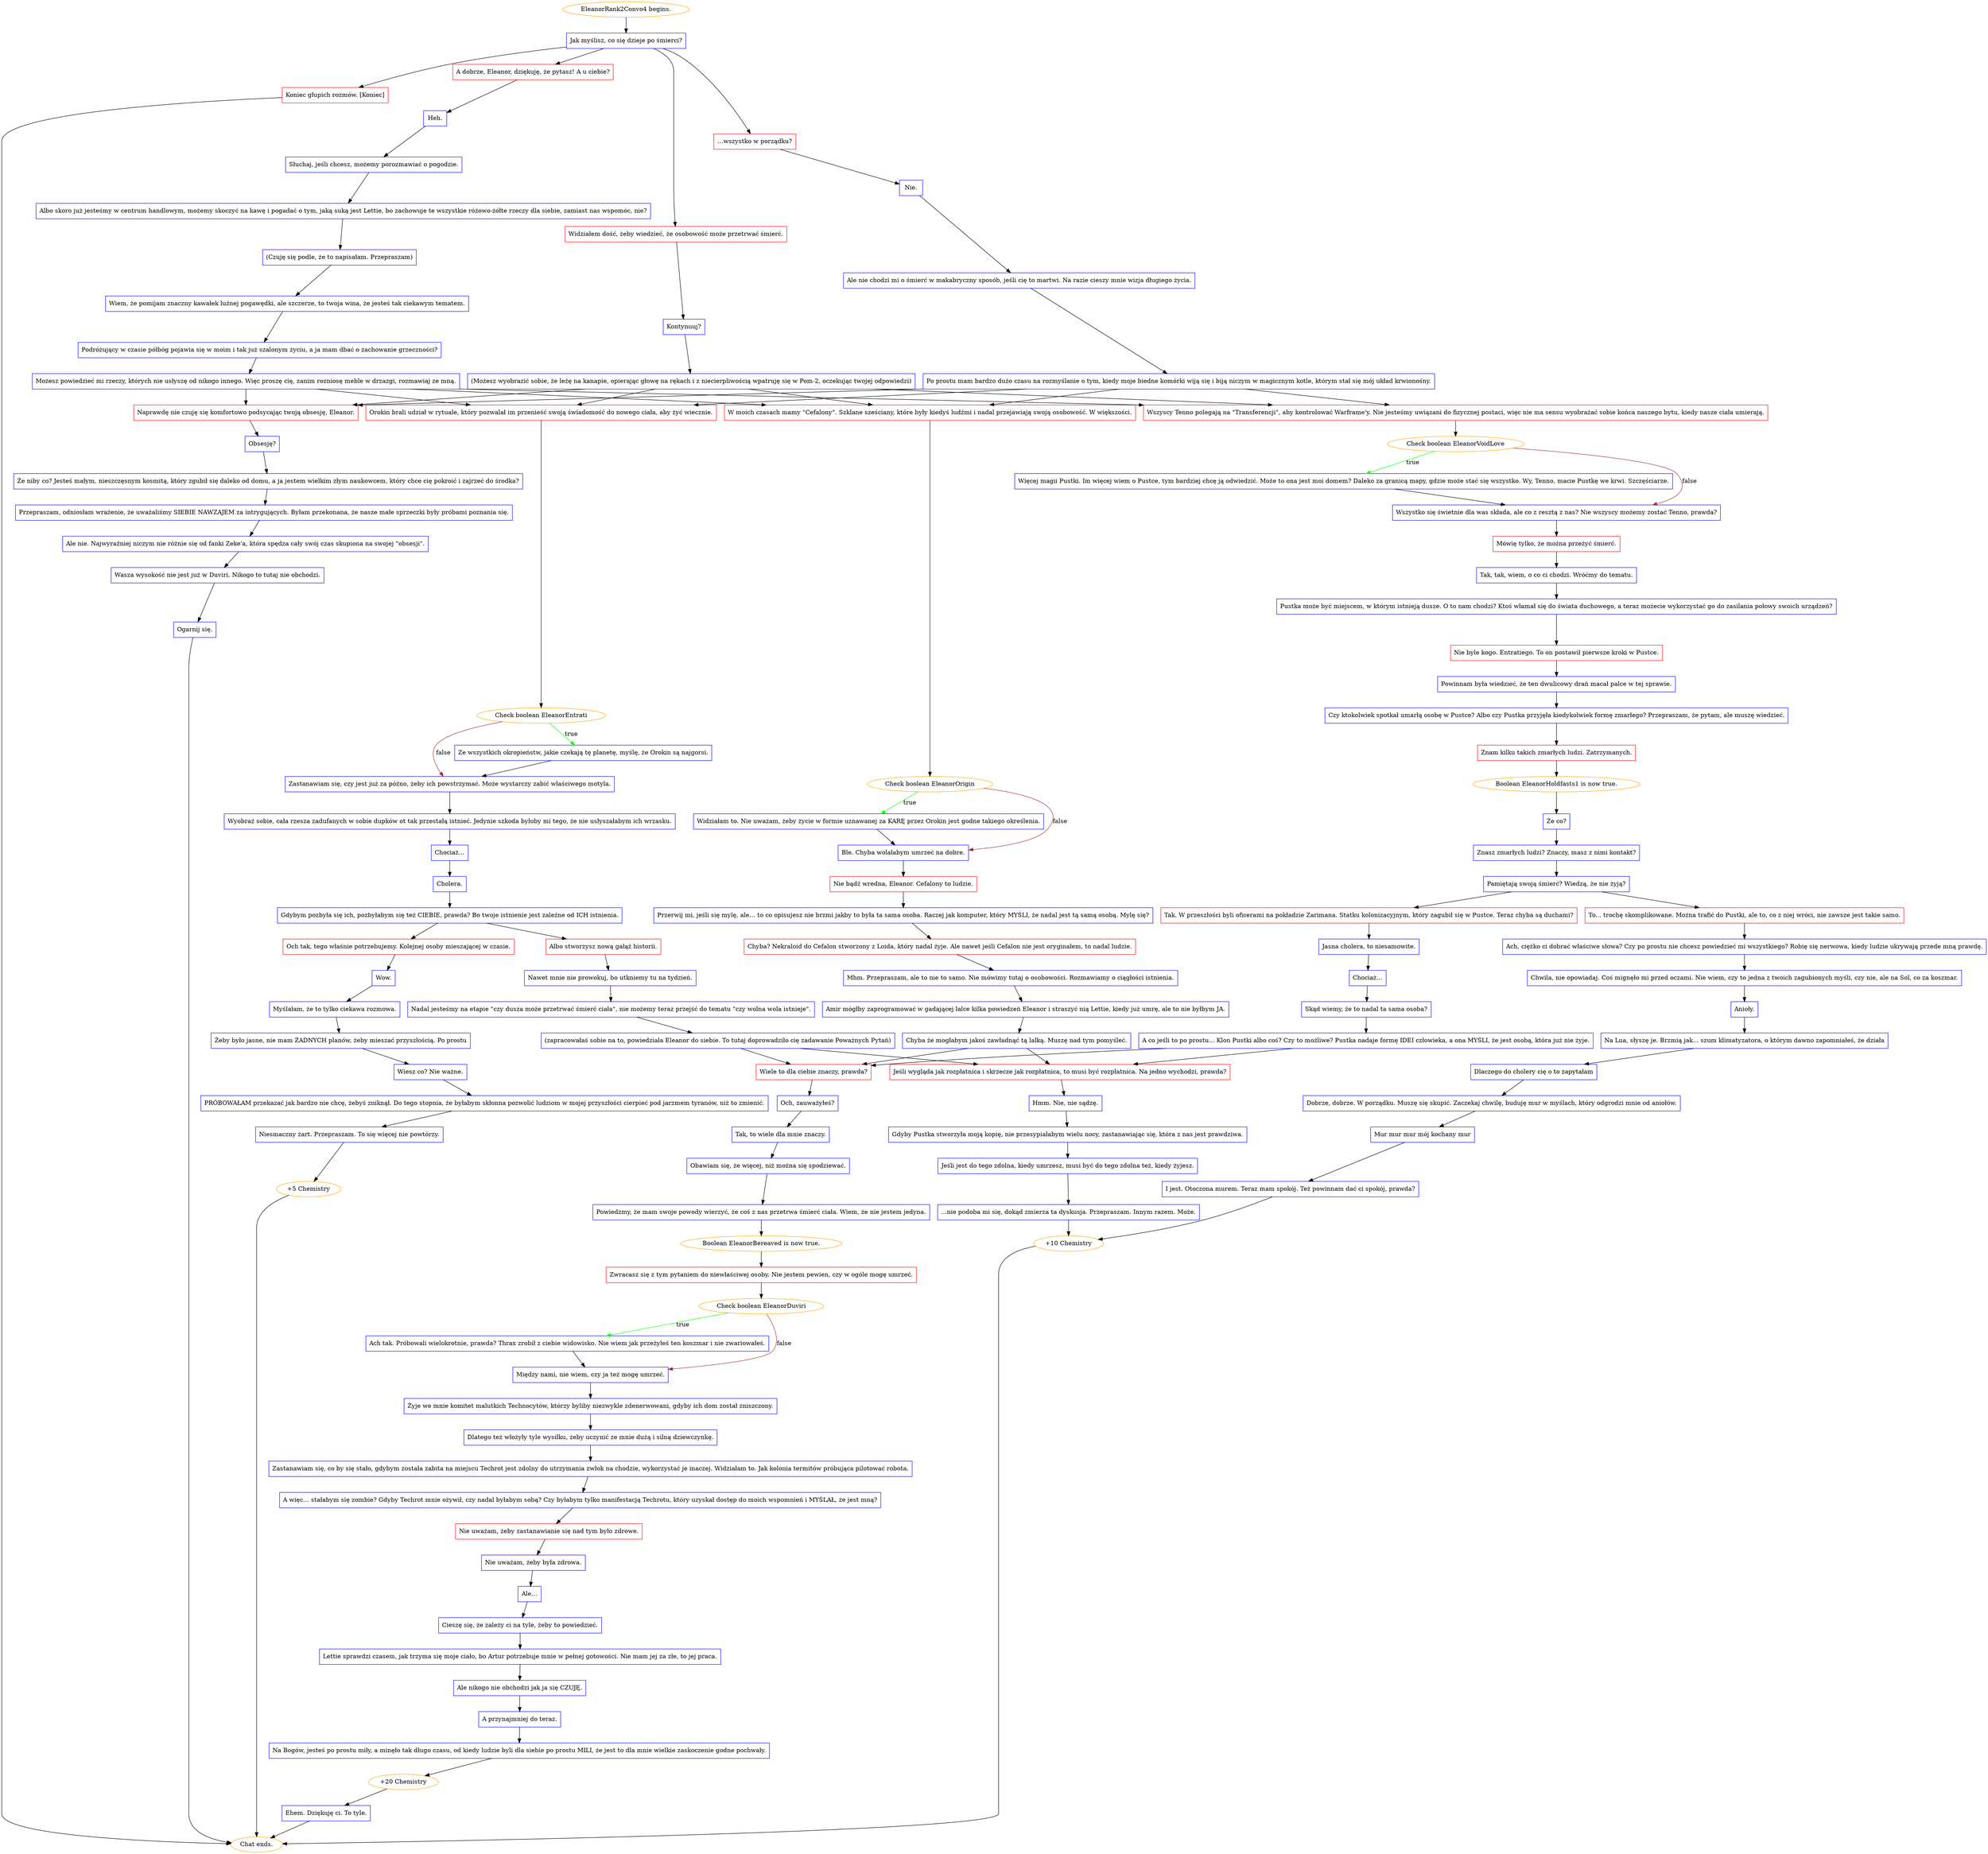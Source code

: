 digraph {
	"EleanorRank2Convo4 begins." [color=orange];
		"EleanorRank2Convo4 begins." -> j1810298703;
	j1810298703 [label="Jak myślisz, co się dzieje po śmierci?",shape=box,color=blue];
		j1810298703 -> j3059099846;
		j1810298703 -> j778434095;
		j1810298703 -> j1040577117;
		j1810298703 -> j2280582365;
	j3059099846 [label="A dobrze, Eleanor, dziękuję, że pytasz! A u ciebie?",shape=box,color=red];
		j3059099846 -> j3300152580;
	j778434095 [label="…wszystko w porządku?",shape=box,color=red];
		j778434095 -> j104374792;
	j1040577117 [label="Widziałem dość, żeby wiedzieć, że osobowość może przetrwać śmierć.",shape=box,color=red];
		j1040577117 -> j1255271982;
	j2280582365 [label="Koniec głupich rozmów. [Koniec]",shape=box,color=red];
		j2280582365 -> "Chat ends.";
	j3300152580 [label="Heh.",shape=box,color=blue];
		j3300152580 -> j3818410450;
	j104374792 [label="Nie.",shape=box,color=blue];
		j104374792 -> j1134088184;
	j1255271982 [label="Kontynuuj?",shape=box,color=blue];
		j1255271982 -> j1733182991;
	"Chat ends." [color=orange];
	j3818410450 [label="Słuchaj, jeśli chcesz, możemy porozmawiać o pogodzie.",shape=box,color=blue];
		j3818410450 -> j3914121585;
	j1134088184 [label="Ale nie chodzi mi o śmierć w makabryczny sposób, jeśli cię to martwi. Na razie cieszy mnie wizja długiego życia.",shape=box,color=blue];
		j1134088184 -> j2609065573;
	j1733182991 [label="(Możesz wyobrazić sobie, że leżę na kanapie, opierając głowę na rękach i z niecierpliwością wpatruję się w Pom-2, oczekując twojej odpowiedzi)",shape=box,color=blue];
		j1733182991 -> j2805432510;
		j1733182991 -> j1867786011;
		j1733182991 -> j3617664877;
		j1733182991 -> j1045581397;
	j3914121585 [label="Albo skoro już jesteśmy w centrum handlowym, możemy skoczyć na kawę i pogadać o tym, jaką suką jest Lettie, bo zachowuje te wszystkie różowo-żółte rzeczy dla siebie, zamiast nas wspomóc, nie?",shape=box,color=blue];
		j3914121585 -> j1773776921;
	j2609065573 [label="Po prostu mam bardzo dużo czasu na rozmyślanie o tym, kiedy moje biedne komórki wiją się i biją niczym w magicznym kotle, którym stał się mój układ krwionośny.",shape=box,color=blue];
		j2609065573 -> j2805432510;
		j2609065573 -> j1867786011;
		j2609065573 -> j3617664877;
		j2609065573 -> j1045581397;
	j2805432510 [label="W moich czasach mamy \"Cefalony\". Szklane sześciany, które były kiedyś ludźmi i nadal przejawiają swoją osobowość. W większości.",shape=box,color=red];
		j2805432510 -> j1343304143;
	j1867786011 [label="Orokin brali udział w rytuale, który pozwalał im przenieść swoją świadomość do nowego ciała, aby żyć wiecznie.",shape=box,color=red];
		j1867786011 -> j3627759057;
	j3617664877 [label="Wszyscy Tenno polegają na \"Transferencji\", aby kontrolować Warframe'y. Nie jesteśmy uwiązani do fizycznej postaci, więc nie ma sensu wyobrażać sobie końca naszego bytu, kiedy nasze ciała umierają.",shape=box,color=red];
		j3617664877 -> j3467238656;
	j1045581397 [label="Naprawdę nie czuję się komfortowo podsycając twoją obsesję, Eleanor.",shape=box,color=red];
		j1045581397 -> j2449882180;
	j1773776921 [label="(Czuję się podle, że to napisałam. Przepraszam)",shape=box,color=blue];
		j1773776921 -> j3710308479;
	j1343304143 [label="Check boolean EleanorOrigin",color=orange];
		j1343304143 -> j776819349 [label=true,color=green];
		j1343304143 -> j647230242 [label=false,color=brown];
	j3627759057 [label="Check boolean EleanorEntrati",color=orange];
		j3627759057 -> j3512224869 [label=true,color=green];
		j3627759057 -> j2449818658 [label=false,color=brown];
	j3467238656 [label="Check boolean EleanorVoidLove",color=orange];
		j3467238656 -> j3558805315 [label=true,color=green];
		j3467238656 -> j278990866 [label=false,color=brown];
	j2449882180 [label="Obsesję?",shape=box,color=blue];
		j2449882180 -> j1892638595;
	j3710308479 [label="Wiem, że pomijam znaczny kawałek luźnej pogawędki, ale szczerze, to twoja wina, że jesteś tak ciekawym tematem.",shape=box,color=blue];
		j3710308479 -> j1728546258;
	j776819349 [label="Widziałam to. Nie uważam, żeby życie w formie uznawanej za KARĘ przez Orokin jest godne takiego określenia.",shape=box,color=blue];
		j776819349 -> j647230242;
	j647230242 [label="Ble. Chyba wolałabym umrzeć na dobre.",shape=box,color=blue];
		j647230242 -> j1345332465;
	j3512224869 [label="Ze wszystkich okropieństw, jakie czekają tę planetę, myślę, że Orokin są najgorsi.",shape=box,color=blue];
		j3512224869 -> j2449818658;
	j2449818658 [label="Zastanawiam się, czy jest już za późno, żeby ich powstrzymać. Może wystarczy zabić właściwego motyla.",shape=box,color=blue];
		j2449818658 -> j1302286852;
	j3558805315 [label="Więcej magii Pustki. Im więcej wiem o Pustce, tym bardziej chcę ją odwiedzić. Może to ona jest moi domem? Daleko za granicą mapy, gdzie może stać się wszystko. Wy, Tenno, macie Pustkę we krwi. Szczęściarze.",shape=box,color=blue];
		j3558805315 -> j278990866;
	j278990866 [label="Wszystko się świetnie dla was składa, ale co z resztą z nas? Nie wszyscy możemy zostać Tenno, prawda?",shape=box,color=blue];
		j278990866 -> j2346437235;
	j1892638595 [label="Że niby co? Jesteś małym, nieszczęsnym kosmitą, który zgubił się daleko od domu, a ja jestem wielkim złym naukowcem, który chce cię pokroić i zajrzeć do środka?",shape=box,color=blue];
		j1892638595 -> j1662081133;
	j1728546258 [label="Podróżujący w czasie półbóg pojawia się w moim i tak już szalonym życiu, a ja mam dbać o zachowanie grzeczności?",shape=box,color=blue];
		j1728546258 -> j1101332859;
	j1345332465 [label="Nie bądź wredna, Eleanor. Cefalony to ludzie.",shape=box,color=red];
		j1345332465 -> j2688487271;
	j1302286852 [label="Wyobraź sobie, cała rzesza zadufanych w sobie dupków ot tak przestałą istnieć. Jedynie szkoda byłoby mi tego, że nie usłyszałabym ich wrzasku.",shape=box,color=blue];
		j1302286852 -> j1045612498;
	j2346437235 [label="Mówię tylko, że można przeżyć śmierć.",shape=box,color=red];
		j2346437235 -> j4007450244;
	j1662081133 [label="Przepraszam, odniosłam wrażenie, że uważaliśmy SIEBIE NAWZAJEM za intrygujących. Byłam przekonana, że nasze małe sprzeczki były próbami poznania się.",shape=box,color=blue];
		j1662081133 -> j4077014462;
	j1101332859 [label="Możesz powiedzieć mi rzeczy, których nie usłyszę od nikogo innego. Więc proszę cię, zanim rozniosę meble w drzazgi, rozmawiaj ze mną.",shape=box,color=blue];
		j1101332859 -> j2805432510;
		j1101332859 -> j1867786011;
		j1101332859 -> j3617664877;
		j1101332859 -> j1045581397;
	j2688487271 [label="Przerwij mi, jeśli się mylę, ale… to co opisujesz nie brzmi jakby to była ta sama osoba. Raczej jak komputer, który MYŚLI, że nadal jest tą samą osobą. Mylę się?",shape=box,color=blue];
		j2688487271 -> j2668993591;
	j1045612498 [label="Chociaż…",shape=box,color=blue];
		j1045612498 -> j3979032688;
	j4007450244 [label="Tak, tak, wiem, o co ci chodzi. Wróćmy do tematu.",shape=box,color=blue];
		j4007450244 -> j647579227;
	j4077014462 [label="Ale nie. Najwyraźniej niczym nie różnie się od fanki Zeke'a, która spędza cały swój czas skupiona na swojej \"obsesji\".",shape=box,color=blue];
		j4077014462 -> j3710628412;
	j2668993591 [label="Chyba? Nekraloid do Cefalon stworzony z Loida, który nadal żyje. Ale nawet jeśli Cefalon nie jest oryginałem, to nadal ludzie.",shape=box,color=red];
		j2668993591 -> j4270607190;
	j3979032688 [label="Cholera.",shape=box,color=blue];
		j3979032688 -> j2326767363;
	j647579227 [label="Pustka może być miejscem, w którym istnieją dusze. O to nam chodzi? Ktoś włamał się do świata duchowego, a teraz możecie wykorzystać go do zasilania połowy swoich urządzeń?",shape=box,color=blue];
		j647579227 -> j3712018597;
	j3710628412 [label="Wasza wysokość nie jest już w Duviri. Nikogo to tutaj nie obchodzi.",shape=box,color=blue];
		j3710628412 -> j3476596524;
	j4270607190 [label="Mhm. Przepraszam, ale to nie to samo. Nie mówimy tutaj o osobowości. Rozmawiamy o ciągłości istnienia.",shape=box,color=blue];
		j4270607190 -> j2851100181;
	j2326767363 [label="Gdybym pozbyła się ich, pozbyłabym się też CIEBIE, prawda? Bo twoje istnienie jest zależne od ICH istnienia.",shape=box,color=blue];
		j2326767363 -> j3093700735;
		j2326767363 -> j3851667589;
	j3712018597 [label="Nie byle kogo. Entratiego. To on postawił pierwsze kroki w Pustce.",shape=box,color=red];
		j3712018597 -> j1331121169;
	j3476596524 [label="Ogarnij się.",shape=box,color=blue];
		j3476596524 -> "Chat ends.";
	j2851100181 [label="Amir mógłby zaprogramować w gadającej lalce kilka powiedzeń Eleanor i straszyć nią Lettie, kiedy już umrę, ale to nie byłbym JA.",shape=box,color=blue];
		j2851100181 -> j441769794;
	j3093700735 [label="Och tak, tego właśnie potrzebujemy. Kolejnej osoby mieszającej w czasie.",shape=box,color=red];
		j3093700735 -> j2408721270;
	j3851667589 [label="Albo stworzysz nową gałąź historii.",shape=box,color=red];
		j3851667589 -> j3952805071;
	j1331121169 [label="Powinnam była wiedzieć, że ten dwulicowy drań macał palce w tej sprawie.",shape=box,color=blue];
		j1331121169 -> j740383984;
	j441769794 [label="Chyba że mogłabym jakoś zawładnąć tą lalką. Muszę nad tym pomyśleć.",shape=box,color=blue];
		j441769794 -> j2788778231;
		j441769794 -> j3965752383;
	j2408721270 [label="Wow.",shape=box,color=blue];
		j2408721270 -> j2370463996;
	j3952805071 [label="Nawet mnie nie prowokuj, bo utkniemy tu na tydzień.",shape=box,color=blue];
		j3952805071 -> j718133359;
	j740383984 [label="Czy ktokolwiek spotkał umarłą osobę w Pustce? Albo czy Pustka przyjęła kiedykolwiek formę zmarłego? Przepraszam, że pytam, ale muszę wiedzieć.",shape=box,color=blue];
		j740383984 -> j1789102422;
	j2788778231 [label="Jeśli wygląda jak rozpłatnica i skrzecze jak rozpłatnica, to musi być rozpłatnica. Na jedno wychodzi, prawda?",shape=box,color=red];
		j2788778231 -> j2206336900;
	j3965752383 [label="Wiele to dla ciebie znaczy, prawda?",shape=box,color=red];
		j3965752383 -> j3776855121;
	j2370463996 [label="Myślałam, że to tylko ciekawa rozmowa.",shape=box,color=blue];
		j2370463996 -> j1319846697;
	j718133359 [label="Nadal jesteśmy na etapie \"czy dusza może przetrwać śmierć ciała\", nie możemy teraz przejść do tematu \"czy wolna wola istnieje\".",shape=box,color=blue];
		j718133359 -> j1964623207;
	j1789102422 [label="Znam kilku takich zmarłych ludzi. Zatrzymanych.",shape=box,color=red];
		j1789102422 -> j2187375078;
	j2206336900 [label="Hmm. Nie, nie sądzę.",shape=box,color=blue];
		j2206336900 -> j759174928;
	j3776855121 [label="Och, zauważyłeś?",shape=box,color=blue];
		j3776855121 -> j777247797;
	j1319846697 [label="Żeby było jasne, nie mam ŻADNYCH planów, żeby mieszać przyszłością. Po prostu",shape=box,color=blue];
		j1319846697 -> j4146863557;
	j1964623207 [label="(zapracowałaś sobie na to, powiedziała Eleanor do siebie. To tutaj doprowadziło cię zadawanie Poważnych Pytań)",shape=box,color=blue];
		j1964623207 -> j2788778231;
		j1964623207 -> j3965752383;
	j2187375078 [label="Boolean EleanorHoldfasts1 is now true.",color=orange];
		j2187375078 -> j3354901874;
	j759174928 [label="Gdyby Pustka stworzyła moją kopię, nie przesypiałabym wielu nocy, zastanawiając się, która z nas jest prawdziwa.",shape=box,color=blue];
		j759174928 -> j3796234750;
	j777247797 [label="Tak, to wiele dla mnie znaczy.",shape=box,color=blue];
		j777247797 -> j1779287375;
	j4146863557 [label="Wiesz co? Nie ważne.",shape=box,color=blue];
		j4146863557 -> j1169797076;
	j3354901874 [label="Że co?",shape=box,color=blue];
		j3354901874 -> j2620972543;
	j3796234750 [label="Jeśli jest do tego zdolna, kiedy umrzesz, musi być do tego zdolna też, kiedy żyjesz.",shape=box,color=blue];
		j3796234750 -> j3912824635;
	j1779287375 [label="Obawiam się, że więcej, niż można się spodziewać.",shape=box,color=blue];
		j1779287375 -> j600573985;
	j1169797076 [label="PRÓBOWAŁAM przekazać jak bardzo nie chcę, żebyś zniknął. Do tego stopnia, że byłabym skłonna pozwolić ludziom w mojej przyszłości cierpieć pod jarzmem tyranów, niż to zmienić.",shape=box,color=blue];
		j1169797076 -> j3883311408;
	j2620972543 [label="Znasz zmarłych ludzi? Znaczy, masz z nimi kontakt?",shape=box,color=blue];
		j2620972543 -> j902652500;
	j3912824635 [label="...nie podoba mi się, dokąd zmierza ta dyskusja. Przepraszam. Innym razem. Może.",shape=box,color=blue];
		j3912824635 -> j1933300832;
	j600573985 [label="Powiedzmy, że mam swoje powody wierzyć, że coś z nas przetrwa śmierć ciała. Wiem, że nie jestem jedyna.",shape=box,color=blue];
		j600573985 -> j1989542033;
	j3883311408 [label="Niesmaczny żart. Przepraszam. To się więcej nie powtórzy.",shape=box,color=blue];
		j3883311408 -> j4081414586;
	j902652500 [label="Pamiętają swoją śmierć? Wiedzą, że nie żyją?",shape=box,color=blue];
		j902652500 -> j2826262916;
		j902652500 -> j3795816906;
	j1933300832 [label="+10 Chemistry",color=orange];
		j1933300832 -> "Chat ends.";
	j1989542033 [label="Boolean EleanorBereaved is now true.",color=orange];
		j1989542033 -> j3322572891;
	j4081414586 [label="+5 Chemistry",color=orange];
		j4081414586 -> "Chat ends.";
	j2826262916 [label="Tak. W przeszłości byli oficerami na pokładzie Zarimana. Statku kolonizacyjnym, który zagubił się w Pustce. Teraz chyba są duchami?",shape=box,color=red];
		j2826262916 -> j2900062652;
	j3795816906 [label="To... trochę skomplikowane. Można trafić do Pustki, ale to, co z niej wróci, nie zawsze jest takie samo.",shape=box,color=red];
		j3795816906 -> j1387709510;
	j3322572891 [label="Zwracasz się z tym pytaniem do niewłaściwej osoby. Nie jestem pewien, czy w ogóle mogę umrzeć.",shape=box,color=red];
		j3322572891 -> j4031565703;
	j2900062652 [label="Jasna cholera, to niesamowite.",shape=box,color=blue];
		j2900062652 -> j2731118878;
	j1387709510 [label="Ach, ciężko ci dobrać właściwe słowa? Czy po prostu nie chcesz powiedzieć mi wszystkiego? Robię się nerwowa, kiedy ludzie ukrywają przede mną prawdę.",shape=box,color=blue];
		j1387709510 -> j2949505809;
	j4031565703 [label="Check boolean EleanorDuviri",color=orange];
		j4031565703 -> j2474267629 [label=true,color=green];
		j4031565703 -> j2339305925 [label=false,color=brown];
	j2731118878 [label="Chociaż…",shape=box,color=blue];
		j2731118878 -> j2545141907;
	j2949505809 [label="Chwila, nie opowiadaj. Coś mignęło mi przed oczami. Nie wiem, czy to jedna z twoich zagubionych myśli, czy nie, ale na Sol, co za koszmar.",shape=box,color=blue];
		j2949505809 -> j903871059;
	j2474267629 [label="Ach tak. Próbowali wielokrotnie, prawda? Thrax zrobił z ciebie widowisko. Nie wiem jak przeżyłeś ten koszmar i nie zwariowałeś.",shape=box,color=blue];
		j2474267629 -> j2339305925;
	j2339305925 [label="Między nami, nie wiem, czy ja też mogę umrzeć.",shape=box,color=blue];
		j2339305925 -> j2678003437;
	j2545141907 [label="Skąd wiemy, że to nadal ta sama osoba?",shape=box,color=blue];
		j2545141907 -> j839138005;
	j903871059 [label="Anioły.",shape=box,color=blue];
		j903871059 -> j1256941381;
	j2678003437 [label="Żyje we mnie komitet malutkich Technocytów, którzy byliby niezwykle zdenerwowani, gdyby ich dom został zniszczony.",shape=box,color=blue];
		j2678003437 -> j2218809429;
	j839138005 [label="A co jeśli to po prostu... Klon Pustki albo coś? Czy to możliwe? Pustka nadaje formę IDEI człowieka, a ona MYŚLI, że jest osobą, która już nie żyje.",shape=box,color=blue];
		j839138005 -> j2788778231;
		j839138005 -> j3965752383;
	j1256941381 [label="Na Lua, słyszę je. Brzmią jak... szum klimatyzatora, o którym dawno zapomniałeś, że działa",shape=box,color=blue];
		j1256941381 -> j2561331167;
	j2218809429 [label="Dlatego też włożyły tyle wysiłku, żeby uczynić ze mnie dużą i silną dziewczynkę.",shape=box,color=blue];
		j2218809429 -> j3530907156;
	j2561331167 [label="Dlaczego do cholery cię o to zapytałam",shape=box,color=blue];
		j2561331167 -> j445221800;
	j3530907156 [label="Zastanawiam się, co by się stało, gdybym została zabita na miejscu Techrot jest zdolny do utrzymania zwłok na chodzie, wykorzystać je inaczej. Widziałam to. Jak kolonia termitów próbująca pilotować robota.",shape=box,color=blue];
		j3530907156 -> j3604738213;
	j445221800 [label="Dobrze, dobrze. W porządku. Muszę się skupić. Zaczekaj chwilę, buduję mur w myślach, który odgrodzi mnie od aniołów.",shape=box,color=blue];
		j445221800 -> j3857055403;
	j3604738213 [label="A więc… stałabym się zombie? Gdyby Techrot mnie ożywił, czy nadal byłabym sobą? Czy byłabym tylko manifestacją Techrotu, który uzyskał dostęp do moich wspomnień i MYŚLAŁ, że jest mną?",shape=box,color=blue];
		j3604738213 -> j530712416;
	j3857055403 [label="Mur mur mur mój kochany mur",shape=box,color=blue];
		j3857055403 -> j1376436146;
	j530712416 [label="Nie uważam, żeby zastanawianie się nad tym było zdrowe.",shape=box,color=red];
		j530712416 -> j3633198298;
	j1376436146 [label="I jest. Otoczona murem. Teraz mam spokój. Też powinnam dać ci spokój, prawda?",shape=box,color=blue];
		j1376436146 -> j1933300832;
	j3633198298 [label="Nie uważam, żeby była zdrowa.",shape=box,color=blue];
		j3633198298 -> j2638850529;
	j2638850529 [label="Ale…",shape=box,color=blue];
		j2638850529 -> j2618428422;
	j2618428422 [label="Cieszę się, że zależy ci na tyle, żeby to powiedzieć.",shape=box,color=blue];
		j2618428422 -> j2739133764;
	j2739133764 [label="Lettie sprawdzi czasem, jak trzyma się moje ciało, bo Artur potrzebuje mnie w pełnej gotowości. Nie mam jej za złe, to jej praca.",shape=box,color=blue];
		j2739133764 -> j3453512601;
	j3453512601 [label="Ale nikogo nie obchodzi jak ja się CZUJĘ.",shape=box,color=blue];
		j3453512601 -> j1653267025;
	j1653267025 [label="A przynajmniej do teraz.",shape=box,color=blue];
		j1653267025 -> j4214639296;
	j4214639296 [label="Na Bogów, jesteś po prostu miły, a minęło tak długo czasu, od kiedy ludzie byli dla siebie po prostu MILI, że jest to dla mnie wielkie zaskoczenie godne pochwały.",shape=box,color=blue];
		j4214639296 -> j4090883311;
	j4090883311 [label="+20 Chemistry",color=orange];
		j4090883311 -> j1849587487;
	j1849587487 [label="Ehem. Dziękuję ci. To tyle.",shape=box,color=blue];
		j1849587487 -> "Chat ends.";
}